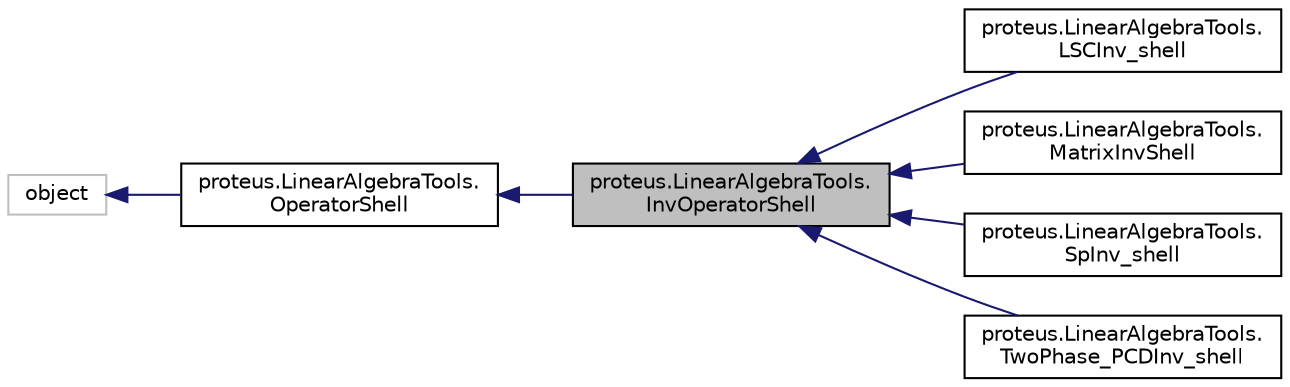 digraph "proteus.LinearAlgebraTools.InvOperatorShell"
{
 // LATEX_PDF_SIZE
  edge [fontname="Helvetica",fontsize="10",labelfontname="Helvetica",labelfontsize="10"];
  node [fontname="Helvetica",fontsize="10",shape=record];
  rankdir="LR";
  Node1 [label="proteus.LinearAlgebraTools.\lInvOperatorShell",height=0.2,width=0.4,color="black", fillcolor="grey75", style="filled", fontcolor="black",tooltip=" "];
  Node2 -> Node1 [dir="back",color="midnightblue",fontsize="10",style="solid",fontname="Helvetica"];
  Node2 [label="proteus.LinearAlgebraTools.\lOperatorShell",height=0.2,width=0.4,color="black", fillcolor="white", style="filled",URL="$d2/df8/classproteus_1_1LinearAlgebraTools_1_1OperatorShell.html",tooltip=" "];
  Node3 -> Node2 [dir="back",color="midnightblue",fontsize="10",style="solid",fontname="Helvetica"];
  Node3 [label="object",height=0.2,width=0.4,color="grey75", fillcolor="white", style="filled",tooltip=" "];
  Node1 -> Node4 [dir="back",color="midnightblue",fontsize="10",style="solid",fontname="Helvetica"];
  Node4 [label="proteus.LinearAlgebraTools.\lLSCInv_shell",height=0.2,width=0.4,color="black", fillcolor="white", style="filled",URL="$df/d98/classproteus_1_1LinearAlgebraTools_1_1LSCInv__shell.html",tooltip=" "];
  Node1 -> Node5 [dir="back",color="midnightblue",fontsize="10",style="solid",fontname="Helvetica"];
  Node5 [label="proteus.LinearAlgebraTools.\lMatrixInvShell",height=0.2,width=0.4,color="black", fillcolor="white", style="filled",URL="$dd/da8/classproteus_1_1LinearAlgebraTools_1_1MatrixInvShell.html",tooltip=" "];
  Node1 -> Node6 [dir="back",color="midnightblue",fontsize="10",style="solid",fontname="Helvetica"];
  Node6 [label="proteus.LinearAlgebraTools.\lSpInv_shell",height=0.2,width=0.4,color="black", fillcolor="white", style="filled",URL="$d8/d3c/classproteus_1_1LinearAlgebraTools_1_1SpInv__shell.html",tooltip=" "];
  Node1 -> Node7 [dir="back",color="midnightblue",fontsize="10",style="solid",fontname="Helvetica"];
  Node7 [label="proteus.LinearAlgebraTools.\lTwoPhase_PCDInv_shell",height=0.2,width=0.4,color="black", fillcolor="white", style="filled",URL="$df/d8b/classproteus_1_1LinearAlgebraTools_1_1TwoPhase__PCDInv__shell.html",tooltip=" "];
}
